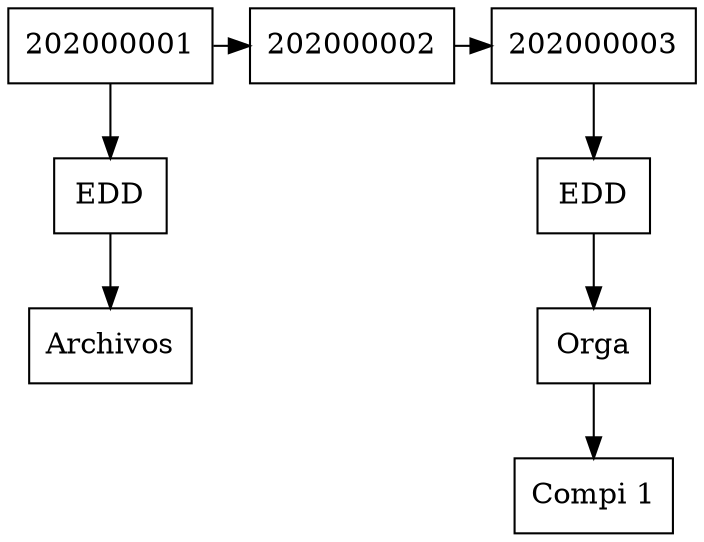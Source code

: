 digraph migrafica{
 rankdir=UD; 
 node[shape=box]{rank=min;
nodo0[label="202000001", shape=box, rankdir=LR, group=0]; 
nodo1[label="202000002", shape=box, rankdir=LR, group=1]; 
nodo2[label="202000003", shape=box, rankdir=LR, group=2]; 
}
{rank=same;
nodo0[label="202000001", shape=box, rankdir=LR, group=0]; 
nodo1[label="202000002", shape=box, rankdir=LR, group=1]; 
nodo2[label="202000003", shape=box, rankdir=LR, group=2]; 
}
{rank=same;
nodoL00[label="EDD", group=0]; 
}
{rank=same;
nodoL01[label="Archivos", group=0]; 
}
{rank=same;
nodoL20[label="EDD", group=2]; 
}
{rank=same;
nodoL21[label="Orga", group=2]; 
}
{rank=same;
nodoL22[label="Compi 1", group=2]; 
}
nodo0 -> nodo1
nodo1 -> nodo2

nodo0 -> nodoL00 -> nodoL01
nodo2 -> nodoL20 -> nodoL21 -> nodoL22
 }